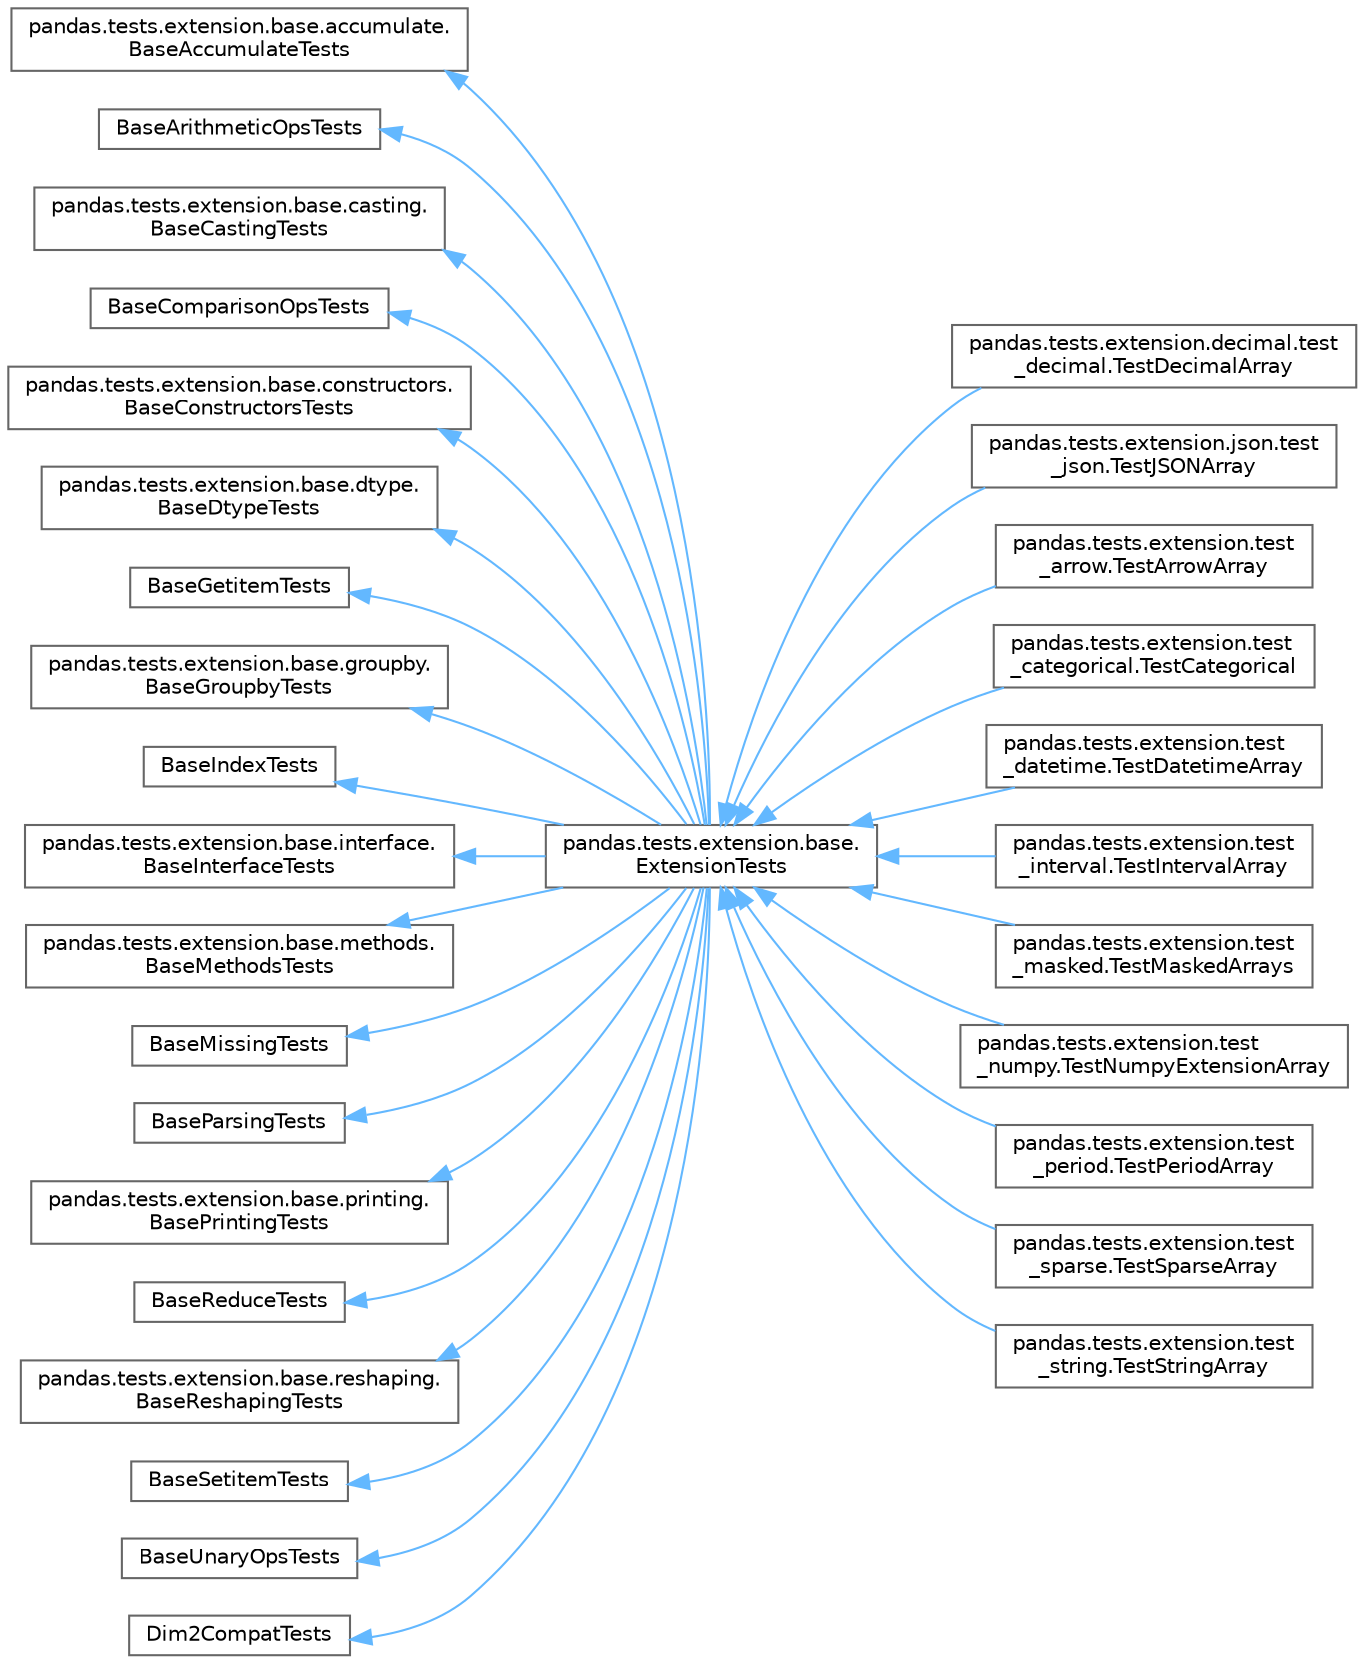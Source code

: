 digraph "Graphical Class Hierarchy"
{
 // LATEX_PDF_SIZE
  bgcolor="transparent";
  edge [fontname=Helvetica,fontsize=10,labelfontname=Helvetica,labelfontsize=10];
  node [fontname=Helvetica,fontsize=10,shape=box,height=0.2,width=0.4];
  rankdir="LR";
  Node0 [id="Node000000",label="pandas.tests.extension.base.accumulate.\lBaseAccumulateTests",height=0.2,width=0.4,color="grey40", fillcolor="white", style="filled",URL="$d7/d0e/classpandas_1_1tests_1_1extension_1_1base_1_1accumulate_1_1BaseAccumulateTests.html",tooltip=" "];
  Node0 -> Node1 [id="edge4638_Node000000_Node000001",dir="back",color="steelblue1",style="solid",tooltip=" "];
  Node1 [id="Node000001",label="pandas.tests.extension.base.\lExtensionTests",height=0.2,width=0.4,color="grey40", fillcolor="white", style="filled",URL="$dc/dcf/classpandas_1_1tests_1_1extension_1_1base_1_1ExtensionTests.html",tooltip=" "];
  Node1 -> Node2 [id="edge4639_Node000001_Node000002",dir="back",color="steelblue1",style="solid",tooltip=" "];
  Node2 [id="Node000002",label="pandas.tests.extension.decimal.test\l_decimal.TestDecimalArray",height=0.2,width=0.4,color="grey40", fillcolor="white", style="filled",URL="$d1/d43/classpandas_1_1tests_1_1extension_1_1decimal_1_1test__decimal_1_1TestDecimalArray.html",tooltip=" "];
  Node1 -> Node3 [id="edge4640_Node000001_Node000003",dir="back",color="steelblue1",style="solid",tooltip=" "];
  Node3 [id="Node000003",label="pandas.tests.extension.json.test\l_json.TestJSONArray",height=0.2,width=0.4,color="grey40", fillcolor="white", style="filled",URL="$dd/da0/classpandas_1_1tests_1_1extension_1_1json_1_1test__json_1_1TestJSONArray.html",tooltip=" "];
  Node1 -> Node4 [id="edge4641_Node000001_Node000004",dir="back",color="steelblue1",style="solid",tooltip=" "];
  Node4 [id="Node000004",label="pandas.tests.extension.test\l_arrow.TestArrowArray",height=0.2,width=0.4,color="grey40", fillcolor="white", style="filled",URL="$d7/dad/classpandas_1_1tests_1_1extension_1_1test__arrow_1_1TestArrowArray.html",tooltip=" "];
  Node1 -> Node5 [id="edge4642_Node000001_Node000005",dir="back",color="steelblue1",style="solid",tooltip=" "];
  Node5 [id="Node000005",label="pandas.tests.extension.test\l_categorical.TestCategorical",height=0.2,width=0.4,color="grey40", fillcolor="white", style="filled",URL="$db/d1b/classpandas_1_1tests_1_1extension_1_1test__categorical_1_1TestCategorical.html",tooltip=" "];
  Node1 -> Node6 [id="edge4643_Node000001_Node000006",dir="back",color="steelblue1",style="solid",tooltip=" "];
  Node6 [id="Node000006",label="pandas.tests.extension.test\l_datetime.TestDatetimeArray",height=0.2,width=0.4,color="grey40", fillcolor="white", style="filled",URL="$dc/d3c/classpandas_1_1tests_1_1extension_1_1test__datetime_1_1TestDatetimeArray.html",tooltip=" "];
  Node1 -> Node7 [id="edge4644_Node000001_Node000007",dir="back",color="steelblue1",style="solid",tooltip=" "];
  Node7 [id="Node000007",label="pandas.tests.extension.test\l_interval.TestIntervalArray",height=0.2,width=0.4,color="grey40", fillcolor="white", style="filled",URL="$df/d00/classpandas_1_1tests_1_1extension_1_1test__interval_1_1TestIntervalArray.html",tooltip=" "];
  Node1 -> Node8 [id="edge4645_Node000001_Node000008",dir="back",color="steelblue1",style="solid",tooltip=" "];
  Node8 [id="Node000008",label="pandas.tests.extension.test\l_masked.TestMaskedArrays",height=0.2,width=0.4,color="grey40", fillcolor="white", style="filled",URL="$d8/d4c/classpandas_1_1tests_1_1extension_1_1test__masked_1_1TestMaskedArrays.html",tooltip=" "];
  Node1 -> Node9 [id="edge4646_Node000001_Node000009",dir="back",color="steelblue1",style="solid",tooltip=" "];
  Node9 [id="Node000009",label="pandas.tests.extension.test\l_numpy.TestNumpyExtensionArray",height=0.2,width=0.4,color="grey40", fillcolor="white", style="filled",URL="$d0/dd3/classpandas_1_1tests_1_1extension_1_1test__numpy_1_1TestNumpyExtensionArray.html",tooltip=" "];
  Node1 -> Node10 [id="edge4647_Node000001_Node000010",dir="back",color="steelblue1",style="solid",tooltip=" "];
  Node10 [id="Node000010",label="pandas.tests.extension.test\l_period.TestPeriodArray",height=0.2,width=0.4,color="grey40", fillcolor="white", style="filled",URL="$d2/dd1/classpandas_1_1tests_1_1extension_1_1test__period_1_1TestPeriodArray.html",tooltip=" "];
  Node1 -> Node11 [id="edge4648_Node000001_Node000011",dir="back",color="steelblue1",style="solid",tooltip=" "];
  Node11 [id="Node000011",label="pandas.tests.extension.test\l_sparse.TestSparseArray",height=0.2,width=0.4,color="grey40", fillcolor="white", style="filled",URL="$da/dbe/classpandas_1_1tests_1_1extension_1_1test__sparse_1_1TestSparseArray.html",tooltip=" "];
  Node1 -> Node12 [id="edge4649_Node000001_Node000012",dir="back",color="steelblue1",style="solid",tooltip=" "];
  Node12 [id="Node000012",label="pandas.tests.extension.test\l_string.TestStringArray",height=0.2,width=0.4,color="grey40", fillcolor="white", style="filled",URL="$d0/d30/classpandas_1_1tests_1_1extension_1_1test__string_1_1TestStringArray.html",tooltip=" "];
  Node13 [id="Node000013",label="BaseArithmeticOpsTests",height=0.2,width=0.4,color="grey40", fillcolor="white", style="filled",URL="$d8/d61/classBaseArithmeticOpsTests.html",tooltip=" "];
  Node13 -> Node1 [id="edge4650_Node000013_Node000001",dir="back",color="steelblue1",style="solid",tooltip=" "];
  Node14 [id="Node000014",label="pandas.tests.extension.base.casting.\lBaseCastingTests",height=0.2,width=0.4,color="grey40", fillcolor="white", style="filled",URL="$da/d7d/classpandas_1_1tests_1_1extension_1_1base_1_1casting_1_1BaseCastingTests.html",tooltip=" "];
  Node14 -> Node1 [id="edge4651_Node000014_Node000001",dir="back",color="steelblue1",style="solid",tooltip=" "];
  Node15 [id="Node000015",label="BaseComparisonOpsTests",height=0.2,width=0.4,color="grey40", fillcolor="white", style="filled",URL="$dd/da8/classBaseComparisonOpsTests.html",tooltip=" "];
  Node15 -> Node1 [id="edge4652_Node000015_Node000001",dir="back",color="steelblue1",style="solid",tooltip=" "];
  Node16 [id="Node000016",label="pandas.tests.extension.base.constructors.\lBaseConstructorsTests",height=0.2,width=0.4,color="grey40", fillcolor="white", style="filled",URL="$d0/dd6/classpandas_1_1tests_1_1extension_1_1base_1_1constructors_1_1BaseConstructorsTests.html",tooltip=" "];
  Node16 -> Node1 [id="edge4653_Node000016_Node000001",dir="back",color="steelblue1",style="solid",tooltip=" "];
  Node17 [id="Node000017",label="pandas.tests.extension.base.dtype.\lBaseDtypeTests",height=0.2,width=0.4,color="grey40", fillcolor="white", style="filled",URL="$d3/d13/classpandas_1_1tests_1_1extension_1_1base_1_1dtype_1_1BaseDtypeTests.html",tooltip=" "];
  Node17 -> Node1 [id="edge4654_Node000017_Node000001",dir="back",color="steelblue1",style="solid",tooltip=" "];
  Node18 [id="Node000018",label="BaseGetitemTests",height=0.2,width=0.4,color="grey40", fillcolor="white", style="filled",URL="$dc/d8b/classBaseGetitemTests.html",tooltip=" "];
  Node18 -> Node1 [id="edge4655_Node000018_Node000001",dir="back",color="steelblue1",style="solid",tooltip=" "];
  Node19 [id="Node000019",label="pandas.tests.extension.base.groupby.\lBaseGroupbyTests",height=0.2,width=0.4,color="grey40", fillcolor="white", style="filled",URL="$d0/d45/classpandas_1_1tests_1_1extension_1_1base_1_1groupby_1_1BaseGroupbyTests.html",tooltip=" "];
  Node19 -> Node1 [id="edge4656_Node000019_Node000001",dir="back",color="steelblue1",style="solid",tooltip=" "];
  Node20 [id="Node000020",label="BaseIndexTests",height=0.2,width=0.4,color="grey40", fillcolor="white", style="filled",URL="$d3/d1f/classBaseIndexTests.html",tooltip=" "];
  Node20 -> Node1 [id="edge4657_Node000020_Node000001",dir="back",color="steelblue1",style="solid",tooltip=" "];
  Node21 [id="Node000021",label="pandas.tests.extension.base.interface.\lBaseInterfaceTests",height=0.2,width=0.4,color="grey40", fillcolor="white", style="filled",URL="$d5/d94/classpandas_1_1tests_1_1extension_1_1base_1_1interface_1_1BaseInterfaceTests.html",tooltip=" "];
  Node21 -> Node1 [id="edge4658_Node000021_Node000001",dir="back",color="steelblue1",style="solid",tooltip=" "];
  Node22 [id="Node000022",label="pandas.tests.extension.base.methods.\lBaseMethodsTests",height=0.2,width=0.4,color="grey40", fillcolor="white", style="filled",URL="$dd/d1f/classpandas_1_1tests_1_1extension_1_1base_1_1methods_1_1BaseMethodsTests.html",tooltip=" "];
  Node22 -> Node1 [id="edge4659_Node000022_Node000001",dir="back",color="steelblue1",style="solid",tooltip=" "];
  Node23 [id="Node000023",label="BaseMissingTests",height=0.2,width=0.4,color="grey40", fillcolor="white", style="filled",URL="$d9/d1f/classBaseMissingTests.html",tooltip=" "];
  Node23 -> Node1 [id="edge4660_Node000023_Node000001",dir="back",color="steelblue1",style="solid",tooltip=" "];
  Node24 [id="Node000024",label="BaseParsingTests",height=0.2,width=0.4,color="grey40", fillcolor="white", style="filled",URL="$d3/d92/classBaseParsingTests.html",tooltip=" "];
  Node24 -> Node1 [id="edge4661_Node000024_Node000001",dir="back",color="steelblue1",style="solid",tooltip=" "];
  Node25 [id="Node000025",label="pandas.tests.extension.base.printing.\lBasePrintingTests",height=0.2,width=0.4,color="grey40", fillcolor="white", style="filled",URL="$de/d61/classpandas_1_1tests_1_1extension_1_1base_1_1printing_1_1BasePrintingTests.html",tooltip=" "];
  Node25 -> Node1 [id="edge4662_Node000025_Node000001",dir="back",color="steelblue1",style="solid",tooltip=" "];
  Node26 [id="Node000026",label="BaseReduceTests",height=0.2,width=0.4,color="grey40", fillcolor="white", style="filled",URL="$d8/dfd/classBaseReduceTests.html",tooltip=" "];
  Node26 -> Node1 [id="edge4663_Node000026_Node000001",dir="back",color="steelblue1",style="solid",tooltip=" "];
  Node27 [id="Node000027",label="pandas.tests.extension.base.reshaping.\lBaseReshapingTests",height=0.2,width=0.4,color="grey40", fillcolor="white", style="filled",URL="$de/d9b/classpandas_1_1tests_1_1extension_1_1base_1_1reshaping_1_1BaseReshapingTests.html",tooltip=" "];
  Node27 -> Node1 [id="edge4664_Node000027_Node000001",dir="back",color="steelblue1",style="solid",tooltip=" "];
  Node28 [id="Node000028",label="BaseSetitemTests",height=0.2,width=0.4,color="grey40", fillcolor="white", style="filled",URL="$d5/dba/classBaseSetitemTests.html",tooltip=" "];
  Node28 -> Node1 [id="edge4665_Node000028_Node000001",dir="back",color="steelblue1",style="solid",tooltip=" "];
  Node29 [id="Node000029",label="BaseUnaryOpsTests",height=0.2,width=0.4,color="grey40", fillcolor="white", style="filled",URL="$d4/db1/classBaseUnaryOpsTests.html",tooltip=" "];
  Node29 -> Node1 [id="edge4666_Node000029_Node000001",dir="back",color="steelblue1",style="solid",tooltip=" "];
  Node30 [id="Node000030",label="Dim2CompatTests",height=0.2,width=0.4,color="grey40", fillcolor="white", style="filled",URL="$d9/dac/classDim2CompatTests.html",tooltip=" "];
  Node30 -> Node1 [id="edge4667_Node000030_Node000001",dir="back",color="steelblue1",style="solid",tooltip=" "];
}
